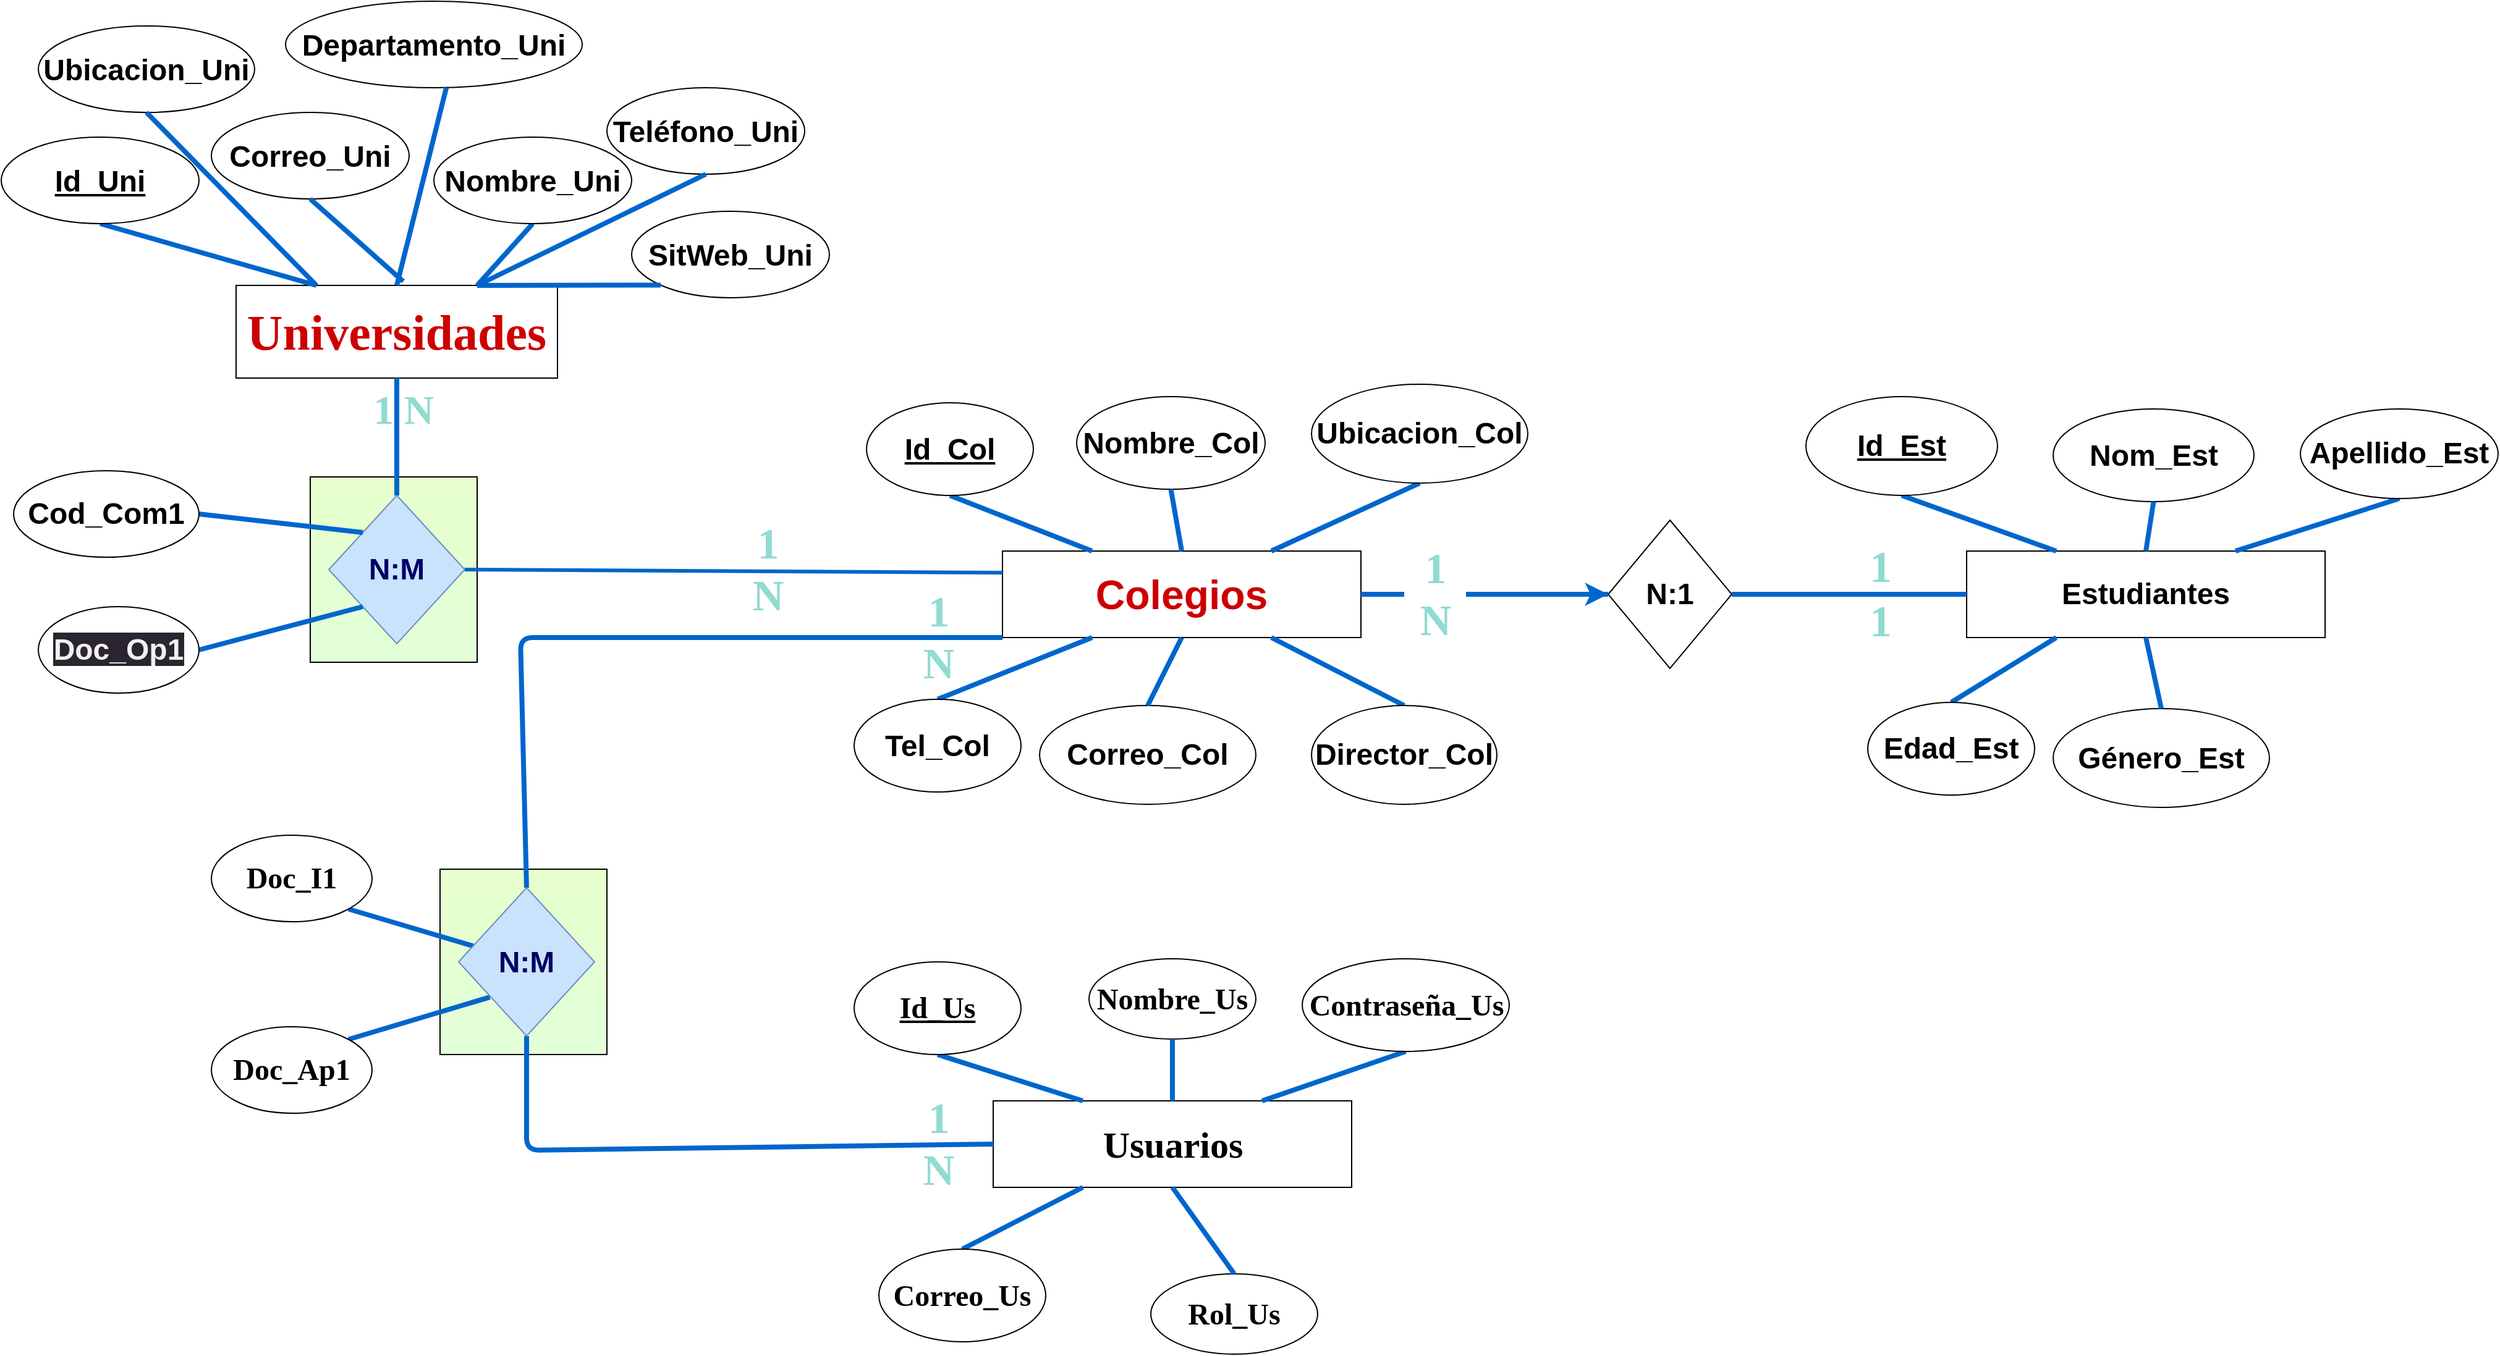 <mxfile>
    <diagram id="QOmvYlBEMhs3jjYEqnPi" name="Página-1">
        <mxGraphModel dx="1387" dy="1937" grid="1" gridSize="10" guides="1" tooltips="1" connect="1" arrows="1" fold="1" page="1" pageScale="1" pageWidth="827" pageHeight="1169" math="0" shadow="0">
            <root>
                <mxCell id="0"/>
                <mxCell id="1" parent="0"/>
                <mxCell id="82" value="" style="rounded=0;whiteSpace=wrap;html=1;fontFamily=Times New Roman;fontSize=30;fontColor=#000066;gradientColor=#E6FFCC;gradientDirection=north;fillColor=#E2FFD9;" parent="1" vertex="1">
                    <mxGeometry x="425" y="612.5" width="135" height="150" as="geometry"/>
                </mxCell>
                <mxCell id="69" value="" style="rounded=0;whiteSpace=wrap;html=1;fontFamily=Times New Roman;fontSize=30;fontColor=#000066;gradientColor=#E6FFCC;gradientDirection=north;fillColor=#E2FFD9;" parent="1" vertex="1">
                    <mxGeometry x="320" y="295" width="135" height="150" as="geometry"/>
                </mxCell>
                <mxCell id="2" value="&lt;h1&gt;&lt;font color=&quot;#cc0000&quot; face=&quot;Times New Roman&quot; style=&quot;font-size: 40px;&quot;&gt;Universidades&lt;/font&gt;&lt;/h1&gt;" style="rounded=0;whiteSpace=wrap;html=1;" parent="1" vertex="1">
                    <mxGeometry x="260" y="140" width="260" height="75" as="geometry"/>
                </mxCell>
                <mxCell id="6" value="" style="endArrow=none;html=1;entryX=0.25;entryY=0;entryDx=0;entryDy=0;exitX=0.5;exitY=1;exitDx=0;exitDy=0;strokeWidth=4;strokeColor=#0066CC;" parent="1" source="7" target="2" edge="1">
                    <mxGeometry width="50" height="50" relative="1" as="geometry">
                        <mxPoint x="300" y="120" as="sourcePoint"/>
                        <mxPoint x="440" y="180" as="targetPoint"/>
                    </mxGeometry>
                </mxCell>
                <mxCell id="7" value="&lt;h1 style=&quot;line-height: 140%;&quot;&gt;&lt;u&gt;Id_Uni&lt;/u&gt;&lt;/h1&gt;" style="ellipse;whiteSpace=wrap;html=1;" parent="1" vertex="1">
                    <mxGeometry x="70" y="20" width="160" height="70" as="geometry"/>
                </mxCell>
                <mxCell id="8" value="" style="endArrow=none;html=1;exitX=0.5;exitY=1;exitDx=0;exitDy=0;strokeWidth=4;strokeColor=#0066CC;entryX=0.75;entryY=0;entryDx=0;entryDy=0;" parent="1" source="68" target="2" edge="1">
                    <mxGeometry width="50" height="50" relative="1" as="geometry">
                        <mxPoint x="515" y="110" as="sourcePoint"/>
                        <mxPoint x="540" y="140" as="targetPoint"/>
                    </mxGeometry>
                </mxCell>
                <mxCell id="10" value="&lt;h1&gt;&lt;font color=&quot;#000066&quot;&gt;N:M&lt;/font&gt;&lt;/h1&gt;" style="rhombus;whiteSpace=wrap;html=1;rounded=0;fillColor=#CAE3FC;strokeColor=#6c8ebf;" parent="1" vertex="1">
                    <mxGeometry x="335" y="310" width="110" height="120" as="geometry"/>
                </mxCell>
                <mxCell id="12" value="" style="endArrow=none;html=1;fontFamily=Times New Roman;fontSize=23;fontColor=#FF3333;entryX=0.5;entryY=1;entryDx=0;entryDy=0;exitX=0.5;exitY=0;exitDx=0;exitDy=0;strokeWidth=4;strokeColor=#0066CC;" parent="1" source="10" target="2" edge="1">
                    <mxGeometry width="50" height="50" relative="1" as="geometry">
                        <mxPoint x="470" y="320" as="sourcePoint"/>
                        <mxPoint x="520" y="270" as="targetPoint"/>
                    </mxGeometry>
                </mxCell>
                <mxCell id="13" value="" style="endArrow=none;html=1;exitX=1;exitY=0.5;exitDx=0;exitDy=0;entryX=0;entryY=1;entryDx=0;entryDy=0;strokeWidth=4;strokeColor=#0066CC;" parent="1" source="14" target="10" edge="1">
                    <mxGeometry width="50" height="50" relative="1" as="geometry">
                        <mxPoint x="230" y="460" as="sourcePoint"/>
                        <mxPoint x="260" y="500" as="targetPoint"/>
                    </mxGeometry>
                </mxCell>
                <mxCell id="14" value="&lt;h1&gt;&lt;span style=&quot;color: rgb(240, 240, 240); font-family: Helvetica; font-style: normal; font-variant-ligatures: normal; font-variant-caps: normal; letter-spacing: normal; orphans: 2; text-align: center; text-indent: 0px; text-transform: none; widows: 2; word-spacing: 0px; -webkit-text-stroke-width: 0px; background-color: rgb(42, 37, 47); text-decoration-thickness: initial; text-decoration-style: initial; text-decoration-color: initial; float: none; display: inline !important;&quot;&gt;&lt;font style=&quot;font-size: 24px;&quot;&gt;Doc_Op1&lt;/font&gt;&lt;/span&gt;&lt;/h1&gt;" style="ellipse;whiteSpace=wrap;html=1;" parent="1" vertex="1">
                    <mxGeometry x="100" y="400" width="130" height="70" as="geometry"/>
                </mxCell>
                <mxCell id="15" value="" style="endArrow=none;html=1;entryX=0;entryY=0;entryDx=0;entryDy=0;exitX=1;exitY=0.5;exitDx=0;exitDy=0;strokeWidth=4;strokeColor=#0066CC;" parent="1" source="16" target="10" edge="1">
                    <mxGeometry width="50" height="50" relative="1" as="geometry">
                        <mxPoint x="90" y="270" as="sourcePoint"/>
                        <mxPoint x="-10.0" y="320.0" as="targetPoint"/>
                    </mxGeometry>
                </mxCell>
                <mxCell id="16" value="&lt;h1&gt;Cod_Com1&lt;/h1&gt;" style="ellipse;whiteSpace=wrap;html=1;" parent="1" vertex="1">
                    <mxGeometry x="80" y="290" width="150" height="70" as="geometry"/>
                </mxCell>
                <mxCell id="17" value="&lt;h1&gt;&lt;font style=&quot;font-size: 33px;&quot;&gt;Colegios&lt;/font&gt;&lt;/h1&gt;" style="whiteSpace=wrap;html=1;rounded=0;fontColor=#CC0000;" parent="1" vertex="1">
                    <mxGeometry x="880" y="355" width="290" height="70" as="geometry"/>
                </mxCell>
                <mxCell id="19" value="" style="endArrow=none;html=1;entryX=0.25;entryY=0;entryDx=0;entryDy=0;exitX=0.5;exitY=1;exitDx=0;exitDy=0;strokeWidth=4;strokeColor=#0066CC;" parent="1" source="20" target="17" edge="1">
                    <mxGeometry width="50" height="50" relative="1" as="geometry">
                        <mxPoint x="935" y="325" as="sourcePoint"/>
                        <mxPoint x="975.0" y="355.0" as="targetPoint"/>
                    </mxGeometry>
                </mxCell>
                <mxCell id="20" value="&lt;h1&gt;&lt;u&gt;Id_Col&lt;/u&gt;&lt;/h1&gt;" style="ellipse;whiteSpace=wrap;html=1;" parent="1" vertex="1">
                    <mxGeometry x="770" y="235" width="135" height="75" as="geometry"/>
                </mxCell>
                <mxCell id="21" value="" style="endArrow=none;html=1;entryX=0.75;entryY=0;entryDx=0;entryDy=0;exitX=0.5;exitY=1;exitDx=0;exitDy=0;strokeWidth=4;strokeColor=#0066CC;" parent="1" source="22" target="17" edge="1">
                    <mxGeometry width="50" height="50" relative="1" as="geometry">
                        <mxPoint x="1125" y="305" as="sourcePoint"/>
                        <mxPoint x="1025.0" y="355.0" as="targetPoint"/>
                    </mxGeometry>
                </mxCell>
                <mxCell id="22" value="&lt;h1&gt;Ubicacion_Col&lt;/h1&gt;" style="ellipse;whiteSpace=wrap;html=1;" parent="1" vertex="1">
                    <mxGeometry x="1130" y="220" width="175" height="80" as="geometry"/>
                </mxCell>
                <mxCell id="23" value="&lt;h1&gt;Nombre_Col&lt;/h1&gt;" style="ellipse;whiteSpace=wrap;html=1;" parent="1" vertex="1">
                    <mxGeometry x="940" y="230" width="152.5" height="75" as="geometry"/>
                </mxCell>
                <mxCell id="25" value="" style="endArrow=none;html=1;entryX=0.5;entryY=0;entryDx=0;entryDy=0;exitX=0.5;exitY=1;exitDx=0;exitDy=0;strokeWidth=4;strokeColor=#0066CC;" parent="1" source="23" target="17" edge="1">
                    <mxGeometry width="50" height="50" relative="1" as="geometry">
                        <mxPoint x="880" y="355.0" as="sourcePoint"/>
                        <mxPoint x="995" y="400" as="targetPoint"/>
                    </mxGeometry>
                </mxCell>
                <mxCell id="28" value="" style="endArrow=none;html=1;entryX=0.25;entryY=1;entryDx=0;entryDy=0;exitX=0.5;exitY=0;exitDx=0;exitDy=0;strokeWidth=4;strokeColor=#0066CC;" parent="1" source="29" target="17" edge="1">
                    <mxGeometry width="50" height="50" relative="1" as="geometry">
                        <mxPoint x="955" y="560" as="sourcePoint"/>
                        <mxPoint x="972.5" y="590" as="targetPoint"/>
                    </mxGeometry>
                </mxCell>
                <mxCell id="29" value="&lt;h1&gt;Tel_Col&lt;/h1&gt;" style="ellipse;whiteSpace=wrap;html=1;" parent="1" vertex="1">
                    <mxGeometry x="760" y="475" width="135" height="75" as="geometry"/>
                </mxCell>
                <mxCell id="30" value="" style="endArrow=none;html=1;entryX=0.75;entryY=1;entryDx=0;entryDy=0;exitX=0.5;exitY=0;exitDx=0;exitDy=0;strokeWidth=4;strokeColor=#0066CC;" parent="1" source="31" target="17" edge="1">
                    <mxGeometry width="50" height="50" relative="1" as="geometry">
                        <mxPoint x="1145" y="540" as="sourcePoint"/>
                        <mxPoint x="1117.5" y="590" as="targetPoint"/>
                    </mxGeometry>
                </mxCell>
                <mxCell id="31" value="&lt;h1&gt;Director_Col&lt;/h1&gt;" style="ellipse;whiteSpace=wrap;html=1;" parent="1" vertex="1">
                    <mxGeometry x="1130" y="480" width="150" height="80" as="geometry"/>
                </mxCell>
                <mxCell id="32" value="&lt;h1&gt;Correo_Col&lt;/h1&gt;" style="ellipse;whiteSpace=wrap;html=1;" parent="1" vertex="1">
                    <mxGeometry x="910" y="480" width="175" height="80" as="geometry"/>
                </mxCell>
                <mxCell id="33" value="" style="endArrow=none;html=1;exitX=0.5;exitY=0;exitDx=0;exitDy=0;entryX=0.5;entryY=1;entryDx=0;entryDy=0;strokeWidth=4;strokeColor=#0066CC;" parent="1" source="32" target="17" edge="1">
                    <mxGeometry width="50" height="50" relative="1" as="geometry">
                        <mxPoint x="900" y="590.0" as="sourcePoint"/>
                        <mxPoint x="1010" y="440" as="targetPoint"/>
                    </mxGeometry>
                </mxCell>
                <mxCell id="34" value="&lt;h1&gt;N:1&lt;/h1&gt;" style="rhombus;whiteSpace=wrap;html=1;rounded=0;" parent="1" vertex="1">
                    <mxGeometry x="1370" y="330" width="100" height="120" as="geometry"/>
                </mxCell>
                <mxCell id="36" value="&lt;h1&gt;Estudiantes&lt;/h1&gt;" style="whiteSpace=wrap;html=1;rounded=0;" parent="1" vertex="1">
                    <mxGeometry x="1660" y="355" width="290" height="70" as="geometry"/>
                </mxCell>
                <mxCell id="37" value="" style="endArrow=none;html=1;entryX=0.25;entryY=0;entryDx=0;entryDy=0;exitX=0.5;exitY=1;exitDx=0;exitDy=0;strokeWidth=4;strokeColor=#0066CC;" parent="1" source="38" target="36" edge="1">
                    <mxGeometry width="50" height="50" relative="1" as="geometry">
                        <mxPoint x="1715" y="325" as="sourcePoint"/>
                        <mxPoint x="1755.0" y="355.0" as="targetPoint"/>
                    </mxGeometry>
                </mxCell>
                <mxCell id="38" value="&lt;h1&gt;&lt;u&gt;Id_Est&lt;/u&gt;&lt;/h1&gt;" style="ellipse;whiteSpace=wrap;html=1;" parent="1" vertex="1">
                    <mxGeometry x="1530" y="230" width="155" height="80" as="geometry"/>
                </mxCell>
                <mxCell id="39" value="" style="endArrow=none;html=1;entryX=0.75;entryY=0;entryDx=0;entryDy=0;exitX=0.5;exitY=1;exitDx=0;exitDy=0;strokeWidth=4;strokeColor=#0066CC;" parent="1" source="40" target="36" edge="1">
                    <mxGeometry width="50" height="50" relative="1" as="geometry">
                        <mxPoint x="1905" y="305" as="sourcePoint"/>
                        <mxPoint x="1805.0" y="355.0" as="targetPoint"/>
                    </mxGeometry>
                </mxCell>
                <mxCell id="40" value="&lt;h1&gt;Apellido_Est&lt;/h1&gt;" style="ellipse;whiteSpace=wrap;html=1;" parent="1" vertex="1">
                    <mxGeometry x="1930" y="240" width="160" height="72.5" as="geometry"/>
                </mxCell>
                <mxCell id="41" value="&lt;h1&gt;Nom_Est&lt;/h1&gt;" style="ellipse;whiteSpace=wrap;html=1;" parent="1" vertex="1">
                    <mxGeometry x="1730" y="240" width="162.5" height="75" as="geometry"/>
                </mxCell>
                <mxCell id="42" value="" style="endArrow=none;html=1;entryX=0.5;entryY=0;entryDx=0;entryDy=0;exitX=0.5;exitY=1;exitDx=0;exitDy=0;strokeWidth=4;strokeColor=#0066CC;" parent="1" source="41" target="36" edge="1">
                    <mxGeometry width="50" height="50" relative="1" as="geometry">
                        <mxPoint x="1660" y="355.0" as="sourcePoint"/>
                        <mxPoint x="1775" y="400" as="targetPoint"/>
                    </mxGeometry>
                </mxCell>
                <mxCell id="44" value="" style="endArrow=none;html=1;fontFamily=Times New Roman;fontSize=23;fontColor=#FF3333;exitX=1;exitY=0.5;exitDx=0;exitDy=0;entryX=0;entryY=0.25;entryDx=0;entryDy=0;strokeWidth=3;strokeColor=#0066CC;" parent="1" source="10" target="17" edge="1">
                    <mxGeometry width="50" height="50" relative="1" as="geometry">
                        <mxPoint x="740" y="250" as="sourcePoint"/>
                        <mxPoint x="790" y="200" as="targetPoint"/>
                    </mxGeometry>
                </mxCell>
                <mxCell id="45" value="" style="endArrow=none;html=1;fontFamily=Times New Roman;fontSize=23;fontColor=#FF3333;exitX=1;exitY=0.5;exitDx=0;exitDy=0;entryX=0;entryY=0.5;entryDx=0;entryDy=0;strokeWidth=4;strokeColor=#0066CC;startArrow=none;" parent="1" source="75" target="34" edge="1">
                    <mxGeometry width="50" height="50" relative="1" as="geometry">
                        <mxPoint x="1115" y="355" as="sourcePoint"/>
                        <mxPoint x="1550" y="357.5" as="targetPoint"/>
                    </mxGeometry>
                </mxCell>
                <mxCell id="46" value="" style="endArrow=none;html=1;fontFamily=Times New Roman;fontSize=23;fontColor=#FF3333;exitX=1;exitY=0.5;exitDx=0;exitDy=0;entryX=0;entryY=0.5;entryDx=0;entryDy=0;strokeWidth=4;strokeColor=#0066CC;" parent="1" source="34" target="36" edge="1">
                    <mxGeometry width="50" height="50" relative="1" as="geometry">
                        <mxPoint x="1240" y="240" as="sourcePoint"/>
                        <mxPoint x="1290" y="190" as="targetPoint"/>
                    </mxGeometry>
                </mxCell>
                <mxCell id="47" value="&lt;h1&gt;&lt;font style=&quot;font-size: 30px;&quot;&gt;Usuarios&lt;/font&gt;&lt;/h1&gt;" style="whiteSpace=wrap;html=1;rounded=0;fontFamily=Times New Roman;fontStyle=0" parent="1" vertex="1">
                    <mxGeometry x="872.5" y="800" width="290" height="70" as="geometry"/>
                </mxCell>
                <mxCell id="48" value="" style="endArrow=none;html=1;entryX=0.25;entryY=0;entryDx=0;entryDy=0;exitX=0.5;exitY=1;exitDx=0;exitDy=0;strokeWidth=4;strokeColor=#0066CC;fontFamily=Times New Roman;fontStyle=0" parent="1" source="49" target="47" edge="1">
                    <mxGeometry width="50" height="50" relative="1" as="geometry">
                        <mxPoint x="927.5" y="770" as="sourcePoint"/>
                        <mxPoint x="967.5" y="800.0" as="targetPoint"/>
                    </mxGeometry>
                </mxCell>
                <mxCell id="49" value="&lt;h1&gt;&lt;u&gt;Id_Us&lt;/u&gt;&lt;/h1&gt;" style="ellipse;whiteSpace=wrap;html=1;fontFamily=Times New Roman;fontStyle=0" parent="1" vertex="1">
                    <mxGeometry x="760" y="687.5" width="135" height="75" as="geometry"/>
                </mxCell>
                <mxCell id="50" value="" style="endArrow=none;html=1;entryX=0.75;entryY=0;entryDx=0;entryDy=0;exitX=0.5;exitY=1;exitDx=0;exitDy=0;strokeWidth=4;strokeColor=#0066CC;fontFamily=Times New Roman;fontStyle=0" parent="1" source="51" target="47" edge="1">
                    <mxGeometry width="50" height="50" relative="1" as="geometry">
                        <mxPoint x="1117.5" y="750" as="sourcePoint"/>
                        <mxPoint x="1017.5" y="800.0" as="targetPoint"/>
                    </mxGeometry>
                </mxCell>
                <mxCell id="51" value="&lt;h1&gt;Contraseña_Us&lt;/h1&gt;" style="ellipse;whiteSpace=wrap;html=1;fontFamily=Times New Roman;fontStyle=0" parent="1" vertex="1">
                    <mxGeometry x="1122.5" y="685" width="167.5" height="75" as="geometry"/>
                </mxCell>
                <mxCell id="52" value="&lt;h1&gt;Nombre_Us&lt;/h1&gt;" style="ellipse;whiteSpace=wrap;html=1;fontFamily=Times New Roman;fontStyle=0" parent="1" vertex="1">
                    <mxGeometry x="950" y="685" width="135" height="65" as="geometry"/>
                </mxCell>
                <mxCell id="53" value="" style="endArrow=none;html=1;entryX=0.5;entryY=0;entryDx=0;entryDy=0;exitX=0.5;exitY=1;exitDx=0;exitDy=0;strokeWidth=4;strokeColor=#0066CC;fontFamily=Times New Roman;fontStyle=0" parent="1" source="52" target="47" edge="1">
                    <mxGeometry width="50" height="50" relative="1" as="geometry">
                        <mxPoint x="872.5" y="800.0" as="sourcePoint"/>
                        <mxPoint x="987.5" y="845" as="targetPoint"/>
                    </mxGeometry>
                </mxCell>
                <mxCell id="54" value="" style="endArrow=none;html=1;entryX=0.25;entryY=1;entryDx=0;entryDy=0;exitX=0.5;exitY=0;exitDx=0;exitDy=0;strokeWidth=4;strokeColor=#0066CC;fontFamily=Times New Roman;fontStyle=0" parent="1" source="55" target="47" edge="1">
                    <mxGeometry width="50" height="50" relative="1" as="geometry">
                        <mxPoint x="947.5" y="1005" as="sourcePoint"/>
                        <mxPoint x="965" y="1035" as="targetPoint"/>
                    </mxGeometry>
                </mxCell>
                <mxCell id="55" value="&lt;h1&gt;Correo_Us&lt;/h1&gt;" style="ellipse;whiteSpace=wrap;html=1;fontFamily=Times New Roman;fontStyle=0" parent="1" vertex="1">
                    <mxGeometry x="780" y="920" width="135" height="75" as="geometry"/>
                </mxCell>
                <mxCell id="58" value="&lt;h1&gt;Rol_Us&lt;/h1&gt;" style="ellipse;whiteSpace=wrap;html=1;fontFamily=Times New Roman;fontStyle=0" parent="1" vertex="1">
                    <mxGeometry x="1000" y="940" width="135" height="65" as="geometry"/>
                </mxCell>
                <mxCell id="59" value="" style="endArrow=none;html=1;exitX=0.5;exitY=0;exitDx=0;exitDy=0;entryX=0.5;entryY=1;entryDx=0;entryDy=0;strokeWidth=4;strokeColor=#0066CC;fontFamily=Times New Roman;fontStyle=0" parent="1" source="58" target="47" edge="1">
                    <mxGeometry width="50" height="50" relative="1" as="geometry">
                        <mxPoint x="892.5" y="1035" as="sourcePoint"/>
                        <mxPoint x="1002.5" y="885" as="targetPoint"/>
                    </mxGeometry>
                </mxCell>
                <mxCell id="61" value="" style="endArrow=none;html=1;fontFamily=Times New Roman;fontSize=23;fontColor=#FF3333;entryX=0;entryY=1;entryDx=0;entryDy=0;strokeWidth=4;strokeColor=#0066CC;exitX=0.5;exitY=0;exitDx=0;exitDy=0;" parent="1" source="83" target="17" edge="1">
                    <mxGeometry width="50" height="50" relative="1" as="geometry">
                        <mxPoint x="490" y="625" as="sourcePoint"/>
                        <mxPoint x="890" y="630" as="targetPoint"/>
                        <Array as="points">
                            <mxPoint x="490" y="425"/>
                        </Array>
                    </mxGeometry>
                </mxCell>
                <mxCell id="62" value="" style="endArrow=none;html=1;fontFamily=Times New Roman;fontSize=23;fontColor=#FF3333;exitX=0.5;exitY=1;exitDx=0;exitDy=0;entryX=0;entryY=0.5;entryDx=0;entryDy=0;strokeWidth=4;strokeColor=#0066CC;fontStyle=0" parent="1" source="83" target="47" edge="1">
                    <mxGeometry width="50" height="50" relative="1" as="geometry">
                        <mxPoint x="490.0" y="750.0" as="sourcePoint"/>
                        <mxPoint x="870" y="830" as="targetPoint"/>
                        <Array as="points">
                            <mxPoint x="495" y="840"/>
                        </Array>
                    </mxGeometry>
                </mxCell>
                <mxCell id="63" value="" style="endArrow=none;html=1;exitX=1;exitY=0;exitDx=0;exitDy=0;entryX=0.23;entryY=0.738;entryDx=0;entryDy=0;strokeWidth=4;strokeColor=#0066CC;fontFamily=Times New Roman;fontStyle=0;entryPerimeter=0;" parent="1" source="64" target="83" edge="1">
                    <mxGeometry width="50" height="50" relative="1" as="geometry">
                        <mxPoint x="297.5" y="810" as="sourcePoint"/>
                        <mxPoint x="460.0" y="718.75" as="targetPoint"/>
                    </mxGeometry>
                </mxCell>
                <mxCell id="64" value="&lt;h1&gt;Doc_Ap1&lt;/h1&gt;" style="ellipse;whiteSpace=wrap;html=1;fontFamily=Times New Roman;fontStyle=0" parent="1" vertex="1">
                    <mxGeometry x="240" y="740" width="130" height="70" as="geometry"/>
                </mxCell>
                <mxCell id="65" value="" style="endArrow=none;html=1;exitX=1;exitY=1;exitDx=0;exitDy=0;strokeWidth=4;strokeColor=#0066CC;fontFamily=Times New Roman;fontStyle=0" parent="1" source="66" target="83" edge="1">
                    <mxGeometry width="50" height="50" relative="1" as="geometry">
                        <mxPoint x="157.5" y="620" as="sourcePoint"/>
                        <mxPoint x="460.0" y="656.25" as="targetPoint"/>
                    </mxGeometry>
                </mxCell>
                <mxCell id="66" value="&lt;h1&gt;Doc_I1&lt;/h1&gt;" style="ellipse;whiteSpace=wrap;html=1;fontFamily=Times New Roman;fontStyle=0" parent="1" vertex="1">
                    <mxGeometry x="240" y="585" width="130" height="70" as="geometry"/>
                </mxCell>
                <mxCell id="68" value="&lt;h1 style=&quot;line-height: 140%;&quot;&gt;Nombre_Uni&lt;/h1&gt;" style="ellipse;whiteSpace=wrap;html=1;" parent="1" vertex="1">
                    <mxGeometry x="420" y="20" width="160" height="70" as="geometry"/>
                </mxCell>
                <mxCell id="73" value="&lt;h5&gt;&lt;font color=&quot;#91dbd1&quot;&gt;1 N&lt;/font&gt;&lt;/h5&gt;" style="text;html=1;align=center;verticalAlign=middle;resizable=0;points=[];autosize=1;strokeColor=none;fillColor=none;fontSize=40;fontFamily=Times New Roman;fontColor=#CC0000;" parent="1" vertex="1">
                    <mxGeometry x="360" y="160" width="70" height="160" as="geometry"/>
                </mxCell>
                <mxCell id="74" value="&lt;h6 style=&quot;font-size: 35px;&quot;&gt;1&lt;br style=&quot;font-size: 35px;&quot;&gt;N&lt;/h6&gt;" style="text;html=1;align=center;verticalAlign=middle;resizable=0;points=[];autosize=1;strokeColor=none;fillColor=none;fontSize=35;fontFamily=Times New Roman;fontColor=#91DBD1;" parent="1" vertex="1">
                    <mxGeometry x="665" y="240" width="50" height="260" as="geometry"/>
                </mxCell>
                <mxCell id="76" value="" style="endArrow=none;html=1;fontFamily=Times New Roman;fontSize=23;fontColor=#FF3333;exitX=1;exitY=0.5;exitDx=0;exitDy=0;entryX=0;entryY=0.5;entryDx=0;entryDy=0;strokeWidth=4;strokeColor=#0066CC;" parent="1" source="17" target="75" edge="1">
                    <mxGeometry width="50" height="50" relative="1" as="geometry">
                        <mxPoint x="1170" y="390" as="sourcePoint"/>
                        <mxPoint x="1440" y="390" as="targetPoint"/>
                    </mxGeometry>
                </mxCell>
                <mxCell id="81" value="" style="edgeStyle=none;html=1;strokeColor=#0066CC;strokeWidth=4;fontFamily=Times New Roman;fontSize=40;fontColor=#91DBD1;" parent="1" source="75" target="34" edge="1">
                    <mxGeometry relative="1" as="geometry"/>
                </mxCell>
                <mxCell id="75" value="&lt;h5 style=&quot;font-size: 35px;&quot;&gt;1&lt;br style=&quot;font-size: 35px;&quot;&gt;N&lt;/h5&gt;" style="text;html=1;align=center;verticalAlign=middle;resizable=0;points=[];autosize=1;strokeColor=none;fillColor=none;fontSize=35;fontFamily=Times New Roman;fontColor=#91DBD1;" parent="1" vertex="1">
                    <mxGeometry x="1205" y="285" width="50" height="210" as="geometry"/>
                </mxCell>
                <mxCell id="77" value="&lt;h5 style=&quot;font-size: 35px;&quot;&gt;1&lt;br&gt;N&lt;/h5&gt;" style="text;html=1;align=center;verticalAlign=middle;resizable=0;points=[];autosize=1;strokeColor=none;fillColor=none;fontSize=24;fontFamily=Times New Roman;fontColor=#91DBD1;fontStyle=0" parent="1" vertex="1">
                    <mxGeometry x="802.5" y="320" width="50" height="210" as="geometry"/>
                </mxCell>
                <mxCell id="78" value="&lt;h5 style=&quot;font-size: 36px;&quot;&gt;1&lt;br style=&quot;font-size: 36px;&quot;&gt;1&lt;/h5&gt;" style="text;html=1;align=center;verticalAlign=middle;resizable=0;points=[];autosize=1;strokeColor=none;fillColor=none;fontSize=36;fontFamily=Times New Roman;fontColor=#91DBD1;" parent="1" vertex="1">
                    <mxGeometry x="1570" y="280" width="40" height="220" as="geometry"/>
                </mxCell>
                <mxCell id="80" value="&lt;h5 style=&quot;font-size: 35px;&quot;&gt;1&lt;br&gt;N&lt;/h5&gt;" style="text;html=1;align=center;verticalAlign=middle;resizable=0;points=[];autosize=1;strokeColor=none;fillColor=none;fontSize=24;fontFamily=Times New Roman;fontColor=#91DBD1;fontStyle=0" parent="1" vertex="1">
                    <mxGeometry x="802.5" y="730" width="50" height="210" as="geometry"/>
                </mxCell>
                <mxCell id="83" value="&lt;h1&gt;&lt;font color=&quot;#000066&quot;&gt;N:M&lt;/font&gt;&lt;/h1&gt;" style="rhombus;whiteSpace=wrap;html=1;rounded=0;fillColor=#CAE3FC;strokeColor=#6c8ebf;" parent="1" vertex="1">
                    <mxGeometry x="440" y="627.5" width="110" height="120" as="geometry"/>
                </mxCell>
                <mxCell id="84" value="" style="endArrow=none;html=1;strokeColor=#FFFFFF;strokeWidth=2;fontFamily=Times New Roman;fontSize=35;fontColor=#91DBD1;" parent="1" edge="1">
                    <mxGeometry width="50" height="50" relative="1" as="geometry">
                        <mxPoint x="107.5" y="70" as="sourcePoint"/>
                        <mxPoint x="202.5" y="70" as="targetPoint"/>
                    </mxGeometry>
                </mxCell>
                <mxCell id="86" value="" style="endArrow=none;html=1;strokeColor=#FFFFFF;strokeWidth=2;fontFamily=Times New Roman;fontSize=35;fontColor=#91DBD1;" parent="1" edge="1">
                    <mxGeometry width="50" height="50" relative="1" as="geometry">
                        <mxPoint x="790" y="290" as="sourcePoint"/>
                        <mxPoint x="885" y="290" as="targetPoint"/>
                    </mxGeometry>
                </mxCell>
                <mxCell id="87" value="" style="endArrow=none;html=1;strokeColor=#FFFFFF;strokeWidth=2;fontFamily=Times New Roman;fontSize=35;fontColor=#91DBD1;" parent="1" edge="1">
                    <mxGeometry width="50" height="50" relative="1" as="geometry">
                        <mxPoint x="780" y="740" as="sourcePoint"/>
                        <mxPoint x="875" y="740" as="targetPoint"/>
                    </mxGeometry>
                </mxCell>
                <mxCell id="88" value="" style="endArrow=none;html=1;strokeColor=#FFFFFF;strokeWidth=2;fontFamily=Times New Roman;fontSize=35;fontColor=#91DBD1;" parent="1" edge="1">
                    <mxGeometry width="50" height="50" relative="1" as="geometry">
                        <mxPoint x="1559" y="285" as="sourcePoint"/>
                        <mxPoint x="1654" y="285" as="targetPoint"/>
                    </mxGeometry>
                </mxCell>
                <mxCell id="93" value="&lt;h1 style=&quot;line-height: 140%;&quot;&gt;Ubicacion_Uni&lt;/h1&gt;" style="ellipse;whiteSpace=wrap;html=1;" vertex="1" parent="1">
                    <mxGeometry x="100" y="-70" width="175" height="70" as="geometry"/>
                </mxCell>
                <mxCell id="94" value="&lt;h1 style=&quot;line-height: 140%;&quot;&gt;Correo_Uni&lt;/h1&gt;" style="ellipse;whiteSpace=wrap;html=1;" vertex="1" parent="1">
                    <mxGeometry x="240" width="160" height="70" as="geometry"/>
                </mxCell>
                <mxCell id="95" value="&lt;h1 style=&quot;line-height: 140%;&quot;&gt;SitWeb_Uni&lt;/h1&gt;" style="ellipse;whiteSpace=wrap;html=1;" vertex="1" parent="1">
                    <mxGeometry x="580" y="80" width="160" height="70" as="geometry"/>
                </mxCell>
                <mxCell id="96" value="" style="endArrow=none;html=1;entryX=0.25;entryY=0;entryDx=0;entryDy=0;exitX=0.5;exitY=1;exitDx=0;exitDy=0;strokeWidth=4;strokeColor=#0066CC;" edge="1" parent="1" source="93" target="2">
                    <mxGeometry width="50" height="50" relative="1" as="geometry">
                        <mxPoint x="270" y="30" as="sourcePoint"/>
                        <mxPoint x="435" y="100" as="targetPoint"/>
                    </mxGeometry>
                </mxCell>
                <mxCell id="97" value="" style="endArrow=none;html=1;entryX=0.52;entryY=-0.044;entryDx=0;entryDy=0;exitX=0.5;exitY=1;exitDx=0;exitDy=0;strokeWidth=4;strokeColor=#0066CC;entryPerimeter=0;" edge="1" parent="1" source="94" target="2">
                    <mxGeometry width="50" height="50" relative="1" as="geometry">
                        <mxPoint x="410" y="30" as="sourcePoint"/>
                        <mxPoint x="445" y="150" as="targetPoint"/>
                    </mxGeometry>
                </mxCell>
                <mxCell id="98" value="" style="endArrow=none;html=1;entryX=0.75;entryY=0;entryDx=0;entryDy=0;exitX=0;exitY=1;exitDx=0;exitDy=0;strokeWidth=4;strokeColor=#0066CC;" edge="1" parent="1" source="95" target="2">
                    <mxGeometry width="50" height="50" relative="1" as="geometry">
                        <mxPoint x="310" y="40" as="sourcePoint"/>
                        <mxPoint x="345" y="160" as="targetPoint"/>
                    </mxGeometry>
                </mxCell>
                <mxCell id="99" value="&lt;h1 style=&quot;line-height: 140%;&quot;&gt;Departamento_Uni&lt;/h1&gt;" style="ellipse;whiteSpace=wrap;html=1;" vertex="1" parent="1">
                    <mxGeometry x="300" y="-90" width="240" height="70" as="geometry"/>
                </mxCell>
                <mxCell id="100" value="" style="endArrow=none;html=1;entryX=0.5;entryY=0;entryDx=0;entryDy=0;strokeWidth=4;strokeColor=#0066CC;exitX=0.542;exitY=1;exitDx=0;exitDy=0;exitPerimeter=0;" edge="1" parent="1" source="99" target="2">
                    <mxGeometry width="50" height="50" relative="1" as="geometry">
                        <mxPoint x="470" y="100" as="sourcePoint"/>
                        <mxPoint x="405.2" y="146.7" as="targetPoint"/>
                    </mxGeometry>
                </mxCell>
                <mxCell id="101" value="&lt;h1 style=&quot;line-height: 140%;&quot;&gt;Teléfono_Uni&lt;/h1&gt;" style="ellipse;whiteSpace=wrap;html=1;" vertex="1" parent="1">
                    <mxGeometry x="560" y="-20" width="160" height="70" as="geometry"/>
                </mxCell>
                <mxCell id="103" value="" style="endArrow=none;html=1;exitX=0.5;exitY=1;exitDx=0;exitDy=0;strokeWidth=4;strokeColor=#0066CC;entryX=0.75;entryY=0;entryDx=0;entryDy=0;" edge="1" parent="1" source="101" target="2">
                    <mxGeometry width="50" height="50" relative="1" as="geometry">
                        <mxPoint x="503" y="100" as="sourcePoint"/>
                        <mxPoint x="450" y="130" as="targetPoint"/>
                    </mxGeometry>
                </mxCell>
                <mxCell id="111" value="" style="endArrow=none;html=1;entryX=0.25;entryY=1;entryDx=0;entryDy=0;exitX=0.5;exitY=0;exitDx=0;exitDy=0;strokeWidth=4;strokeColor=#0066CC;" edge="1" parent="1" source="112" target="36">
                    <mxGeometry width="50" height="50" relative="1" as="geometry">
                        <mxPoint x="1740" y="580" as="sourcePoint"/>
                        <mxPoint x="1737.5" y="445" as="targetPoint"/>
                    </mxGeometry>
                </mxCell>
                <mxCell id="112" value="&lt;h1&gt;Edad_Est&lt;/h1&gt;" style="ellipse;whiteSpace=wrap;html=1;" vertex="1" parent="1">
                    <mxGeometry x="1580" y="477.5" width="135" height="75" as="geometry"/>
                </mxCell>
                <mxCell id="115" value="&lt;h1&gt;Género_Est&lt;/h1&gt;" style="ellipse;whiteSpace=wrap;html=1;" vertex="1" parent="1">
                    <mxGeometry x="1730" y="482.5" width="175" height="80" as="geometry"/>
                </mxCell>
                <mxCell id="116" value="" style="endArrow=none;html=1;exitX=0.5;exitY=0;exitDx=0;exitDy=0;entryX=0.5;entryY=1;entryDx=0;entryDy=0;strokeWidth=4;strokeColor=#0066CC;" edge="1" parent="1" source="115" target="36">
                    <mxGeometry width="50" height="50" relative="1" as="geometry">
                        <mxPoint x="1685" y="610.0" as="sourcePoint"/>
                        <mxPoint x="1810" y="445" as="targetPoint"/>
                    </mxGeometry>
                </mxCell>
            </root>
        </mxGraphModel>
    </diagram>
</mxfile>